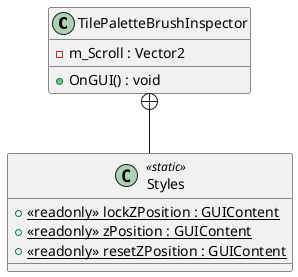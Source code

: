 @startuml
class TilePaletteBrushInspector {
    - m_Scroll : Vector2
    + OnGUI() : void
}
class Styles <<static>> {
    + {static} <<readonly>> lockZPosition : GUIContent
    + {static} <<readonly>> zPosition : GUIContent
    + {static} <<readonly>> resetZPosition : GUIContent
}
TilePaletteBrushInspector +-- Styles
@enduml
